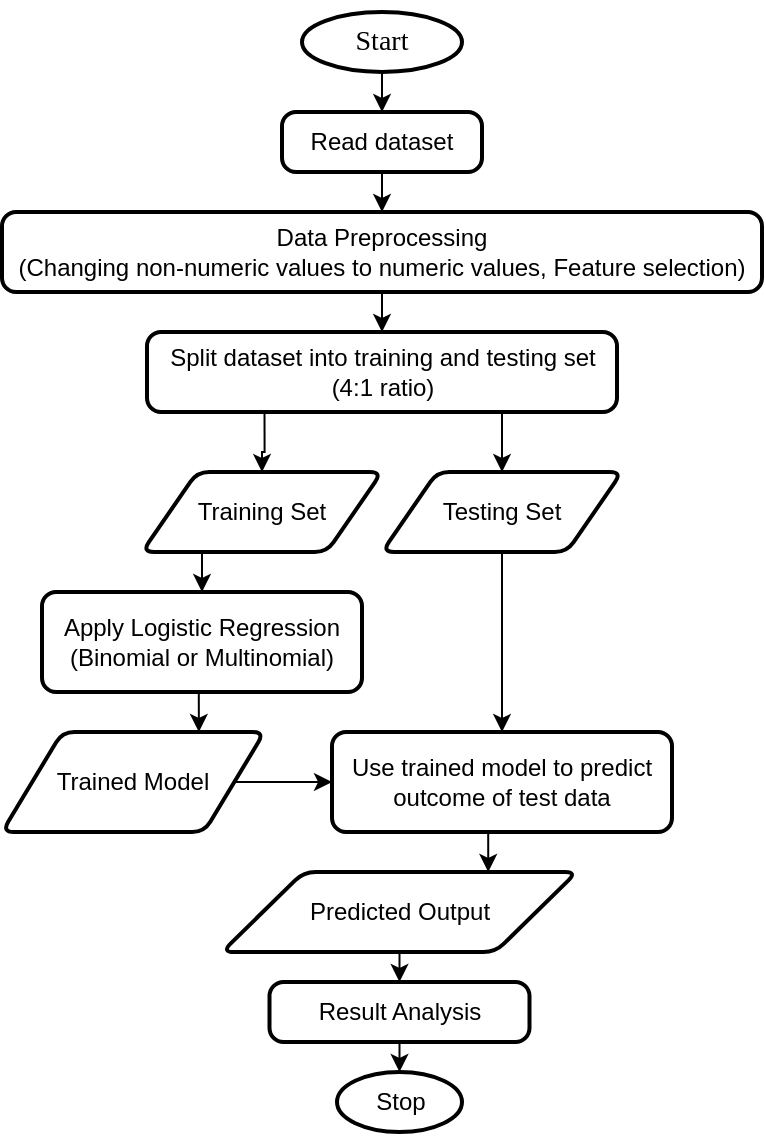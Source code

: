 <mxfile version="12.7.2" type="device"><diagram id="ZtRz0tfqSUD0kz0MeuYI" name="Page-1"><mxGraphModel dx="723" dy="369" grid="1" gridSize="10" guides="1" tooltips="1" connect="1" arrows="1" fold="1" page="1" pageScale="1" pageWidth="850" pageHeight="1100" math="0" shadow="0"><root><mxCell id="0"/><mxCell id="1" parent="0"/><mxCell id="hYVcll6Rvxtj42Xu19Bj-8" style="edgeStyle=orthogonalEdgeStyle;rounded=0;orthogonalLoop=1;jettySize=auto;html=1;exitX=0.5;exitY=1;exitDx=0;exitDy=0;exitPerimeter=0;entryX=0.5;entryY=0;entryDx=0;entryDy=0;" parent="1" source="hYVcll6Rvxtj42Xu19Bj-1" target="hYVcll6Rvxtj42Xu19Bj-2" edge="1"><mxGeometry relative="1" as="geometry"/></mxCell><mxCell id="hYVcll6Rvxtj42Xu19Bj-1" value="&lt;p&gt;&lt;font face=&quot;Times New Roman&quot; style=&quot;font-size: 14px&quot;&gt;Start&lt;/font&gt;&lt;/p&gt;" style="strokeWidth=2;html=1;shape=mxgraph.flowchart.start_1;whiteSpace=wrap;" parent="1" vertex="1"><mxGeometry x="310" y="50" width="80" height="30" as="geometry"/></mxCell><mxCell id="hYVcll6Rvxtj42Xu19Bj-25" style="edgeStyle=orthogonalEdgeStyle;rounded=0;orthogonalLoop=1;jettySize=auto;html=1;exitX=0.5;exitY=1;exitDx=0;exitDy=0;entryX=0.5;entryY=0;entryDx=0;entryDy=0;" parent="1" source="hYVcll6Rvxtj42Xu19Bj-2" target="hYVcll6Rvxtj42Xu19Bj-9" edge="1"><mxGeometry relative="1" as="geometry"/></mxCell><mxCell id="hYVcll6Rvxtj42Xu19Bj-2" value="Read dataset" style="rounded=1;whiteSpace=wrap;html=1;absoluteArcSize=1;arcSize=14;strokeWidth=2;" parent="1" vertex="1"><mxGeometry x="300" y="100" width="100" height="30" as="geometry"/></mxCell><mxCell id="hYVcll6Rvxtj42Xu19Bj-26" style="edgeStyle=orthogonalEdgeStyle;rounded=0;orthogonalLoop=1;jettySize=auto;html=1;exitX=0.5;exitY=1;exitDx=0;exitDy=0;" parent="1" source="hYVcll6Rvxtj42Xu19Bj-9" target="hYVcll6Rvxtj42Xu19Bj-11" edge="1"><mxGeometry relative="1" as="geometry"/></mxCell><mxCell id="hYVcll6Rvxtj42Xu19Bj-9" value="Data Preprocessing&lt;br&gt;(Changing non-numeric values to numeric values, Feature selection)" style="rounded=1;whiteSpace=wrap;html=1;absoluteArcSize=1;arcSize=14;strokeWidth=2;" parent="1" vertex="1"><mxGeometry x="160" y="150" width="380" height="40" as="geometry"/></mxCell><mxCell id="hYVcll6Rvxtj42Xu19Bj-30" style="edgeStyle=orthogonalEdgeStyle;rounded=0;orthogonalLoop=1;jettySize=auto;html=1;exitX=0.25;exitY=1;exitDx=0;exitDy=0;" parent="1" source="hYVcll6Rvxtj42Xu19Bj-11" target="hYVcll6Rvxtj42Xu19Bj-13" edge="1"><mxGeometry relative="1" as="geometry"/></mxCell><mxCell id="hYVcll6Rvxtj42Xu19Bj-46" style="edgeStyle=orthogonalEdgeStyle;rounded=0;orthogonalLoop=1;jettySize=auto;html=1;exitX=0.75;exitY=1;exitDx=0;exitDy=0;entryX=0.5;entryY=0;entryDx=0;entryDy=0;" parent="1" source="hYVcll6Rvxtj42Xu19Bj-11" target="hYVcll6Rvxtj42Xu19Bj-14" edge="1"><mxGeometry relative="1" as="geometry"/></mxCell><mxCell id="hYVcll6Rvxtj42Xu19Bj-11" value="Split dataset into training and testing set&lt;br&gt;(4:1 ratio)" style="rounded=1;whiteSpace=wrap;html=1;absoluteArcSize=1;arcSize=14;strokeWidth=2;" parent="1" vertex="1"><mxGeometry x="232.5" y="210" width="235" height="40" as="geometry"/></mxCell><mxCell id="hYVcll6Rvxtj42Xu19Bj-32" style="edgeStyle=orthogonalEdgeStyle;rounded=0;orthogonalLoop=1;jettySize=auto;html=1;exitX=0.25;exitY=1;exitDx=0;exitDy=0;entryX=0.5;entryY=0;entryDx=0;entryDy=0;" parent="1" source="hYVcll6Rvxtj42Xu19Bj-13" target="hYVcll6Rvxtj42Xu19Bj-15" edge="1"><mxGeometry relative="1" as="geometry"/></mxCell><mxCell id="hYVcll6Rvxtj42Xu19Bj-13" value="Training Set" style="shape=parallelogram;html=1;strokeWidth=2;perimeter=parallelogramPerimeter;whiteSpace=wrap;rounded=1;arcSize=12;size=0.23;" parent="1" vertex="1"><mxGeometry x="230" y="280" width="120" height="40" as="geometry"/></mxCell><mxCell id="hYVcll6Rvxtj42Xu19Bj-34" style="edgeStyle=orthogonalEdgeStyle;rounded=0;orthogonalLoop=1;jettySize=auto;html=1;exitX=0.5;exitY=1;exitDx=0;exitDy=0;entryX=0.5;entryY=0;entryDx=0;entryDy=0;" parent="1" source="hYVcll6Rvxtj42Xu19Bj-14" target="hYVcll6Rvxtj42Xu19Bj-20" edge="1"><mxGeometry relative="1" as="geometry"><mxPoint x="418" y="390" as="targetPoint"/></mxGeometry></mxCell><mxCell id="hYVcll6Rvxtj42Xu19Bj-14" value="Testing Set" style="shape=parallelogram;html=1;strokeWidth=2;perimeter=parallelogramPerimeter;whiteSpace=wrap;rounded=1;arcSize=12;size=0.23;" parent="1" vertex="1"><mxGeometry x="350" y="280" width="120" height="40" as="geometry"/></mxCell><mxCell id="hYVcll6Rvxtj42Xu19Bj-33" style="edgeStyle=orthogonalEdgeStyle;rounded=0;orthogonalLoop=1;jettySize=auto;html=1;exitX=0.5;exitY=1;exitDx=0;exitDy=0;entryX=0.75;entryY=0;entryDx=0;entryDy=0;" parent="1" source="hYVcll6Rvxtj42Xu19Bj-15" target="hYVcll6Rvxtj42Xu19Bj-16" edge="1"><mxGeometry relative="1" as="geometry"/></mxCell><mxCell id="hYVcll6Rvxtj42Xu19Bj-15" value="Apply Logistic Regression&lt;br&gt;(Binomial or Multinomial)" style="rounded=1;whiteSpace=wrap;html=1;absoluteArcSize=1;arcSize=14;strokeWidth=2;" parent="1" vertex="1"><mxGeometry x="180" y="340" width="160" height="50" as="geometry"/></mxCell><mxCell id="hYVcll6Rvxtj42Xu19Bj-38" style="edgeStyle=orthogonalEdgeStyle;rounded=0;orthogonalLoop=1;jettySize=auto;html=1;exitX=1;exitY=0.5;exitDx=0;exitDy=0;entryX=0;entryY=0.5;entryDx=0;entryDy=0;" parent="1" source="hYVcll6Rvxtj42Xu19Bj-16" target="hYVcll6Rvxtj42Xu19Bj-20" edge="1"><mxGeometry relative="1" as="geometry"/></mxCell><mxCell id="hYVcll6Rvxtj42Xu19Bj-16" value="Trained Model" style="shape=parallelogram;html=1;strokeWidth=2;perimeter=parallelogramPerimeter;whiteSpace=wrap;rounded=1;arcSize=12;size=0.23;" parent="1" vertex="1"><mxGeometry x="160" y="410" width="131.25" height="50" as="geometry"/></mxCell><mxCell id="hYVcll6Rvxtj42Xu19Bj-40" style="edgeStyle=orthogonalEdgeStyle;rounded=0;orthogonalLoop=1;jettySize=auto;html=1;exitX=0.5;exitY=1;exitDx=0;exitDy=0;entryX=0.75;entryY=0;entryDx=0;entryDy=0;" parent="1" source="hYVcll6Rvxtj42Xu19Bj-20" target="hYVcll6Rvxtj42Xu19Bj-21" edge="1"><mxGeometry relative="1" as="geometry"/></mxCell><mxCell id="hYVcll6Rvxtj42Xu19Bj-20" value="Use trained model to predict outcome of test data" style="rounded=1;whiteSpace=wrap;html=1;absoluteArcSize=1;arcSize=14;strokeWidth=2;" parent="1" vertex="1"><mxGeometry x="325" y="410" width="170" height="50" as="geometry"/></mxCell><mxCell id="hYVcll6Rvxtj42Xu19Bj-42" style="edgeStyle=orthogonalEdgeStyle;rounded=0;orthogonalLoop=1;jettySize=auto;html=1;exitX=0.5;exitY=1;exitDx=0;exitDy=0;entryX=0.5;entryY=0;entryDx=0;entryDy=0;" parent="1" source="hYVcll6Rvxtj42Xu19Bj-21" target="hYVcll6Rvxtj42Xu19Bj-22" edge="1"><mxGeometry relative="1" as="geometry"/></mxCell><mxCell id="hYVcll6Rvxtj42Xu19Bj-21" value="Predicted Output" style="shape=parallelogram;html=1;strokeWidth=2;perimeter=parallelogramPerimeter;whiteSpace=wrap;rounded=1;arcSize=12;size=0.23;" parent="1" vertex="1"><mxGeometry x="270" y="480" width="177.5" height="40" as="geometry"/></mxCell><mxCell id="RYqZUyi40tG6mLAyi_6a-2" style="edgeStyle=orthogonalEdgeStyle;rounded=0;orthogonalLoop=1;jettySize=auto;html=1;exitX=0.5;exitY=1;exitDx=0;exitDy=0;entryX=0.5;entryY=0;entryDx=0;entryDy=0;entryPerimeter=0;" parent="1" source="hYVcll6Rvxtj42Xu19Bj-22" target="hYVcll6Rvxtj42Xu19Bj-24" edge="1"><mxGeometry relative="1" as="geometry"/></mxCell><mxCell id="hYVcll6Rvxtj42Xu19Bj-22" value="Result Analysis" style="rounded=1;whiteSpace=wrap;html=1;absoluteArcSize=1;arcSize=14;strokeWidth=2;" parent="1" vertex="1"><mxGeometry x="293.75" y="535" width="130" height="30" as="geometry"/></mxCell><mxCell id="hYVcll6Rvxtj42Xu19Bj-24" value="Stop" style="strokeWidth=2;html=1;shape=mxgraph.flowchart.start_1;whiteSpace=wrap;" parent="1" vertex="1"><mxGeometry x="327.5" y="580" width="62.5" height="30" as="geometry"/></mxCell></root></mxGraphModel></diagram></mxfile>
